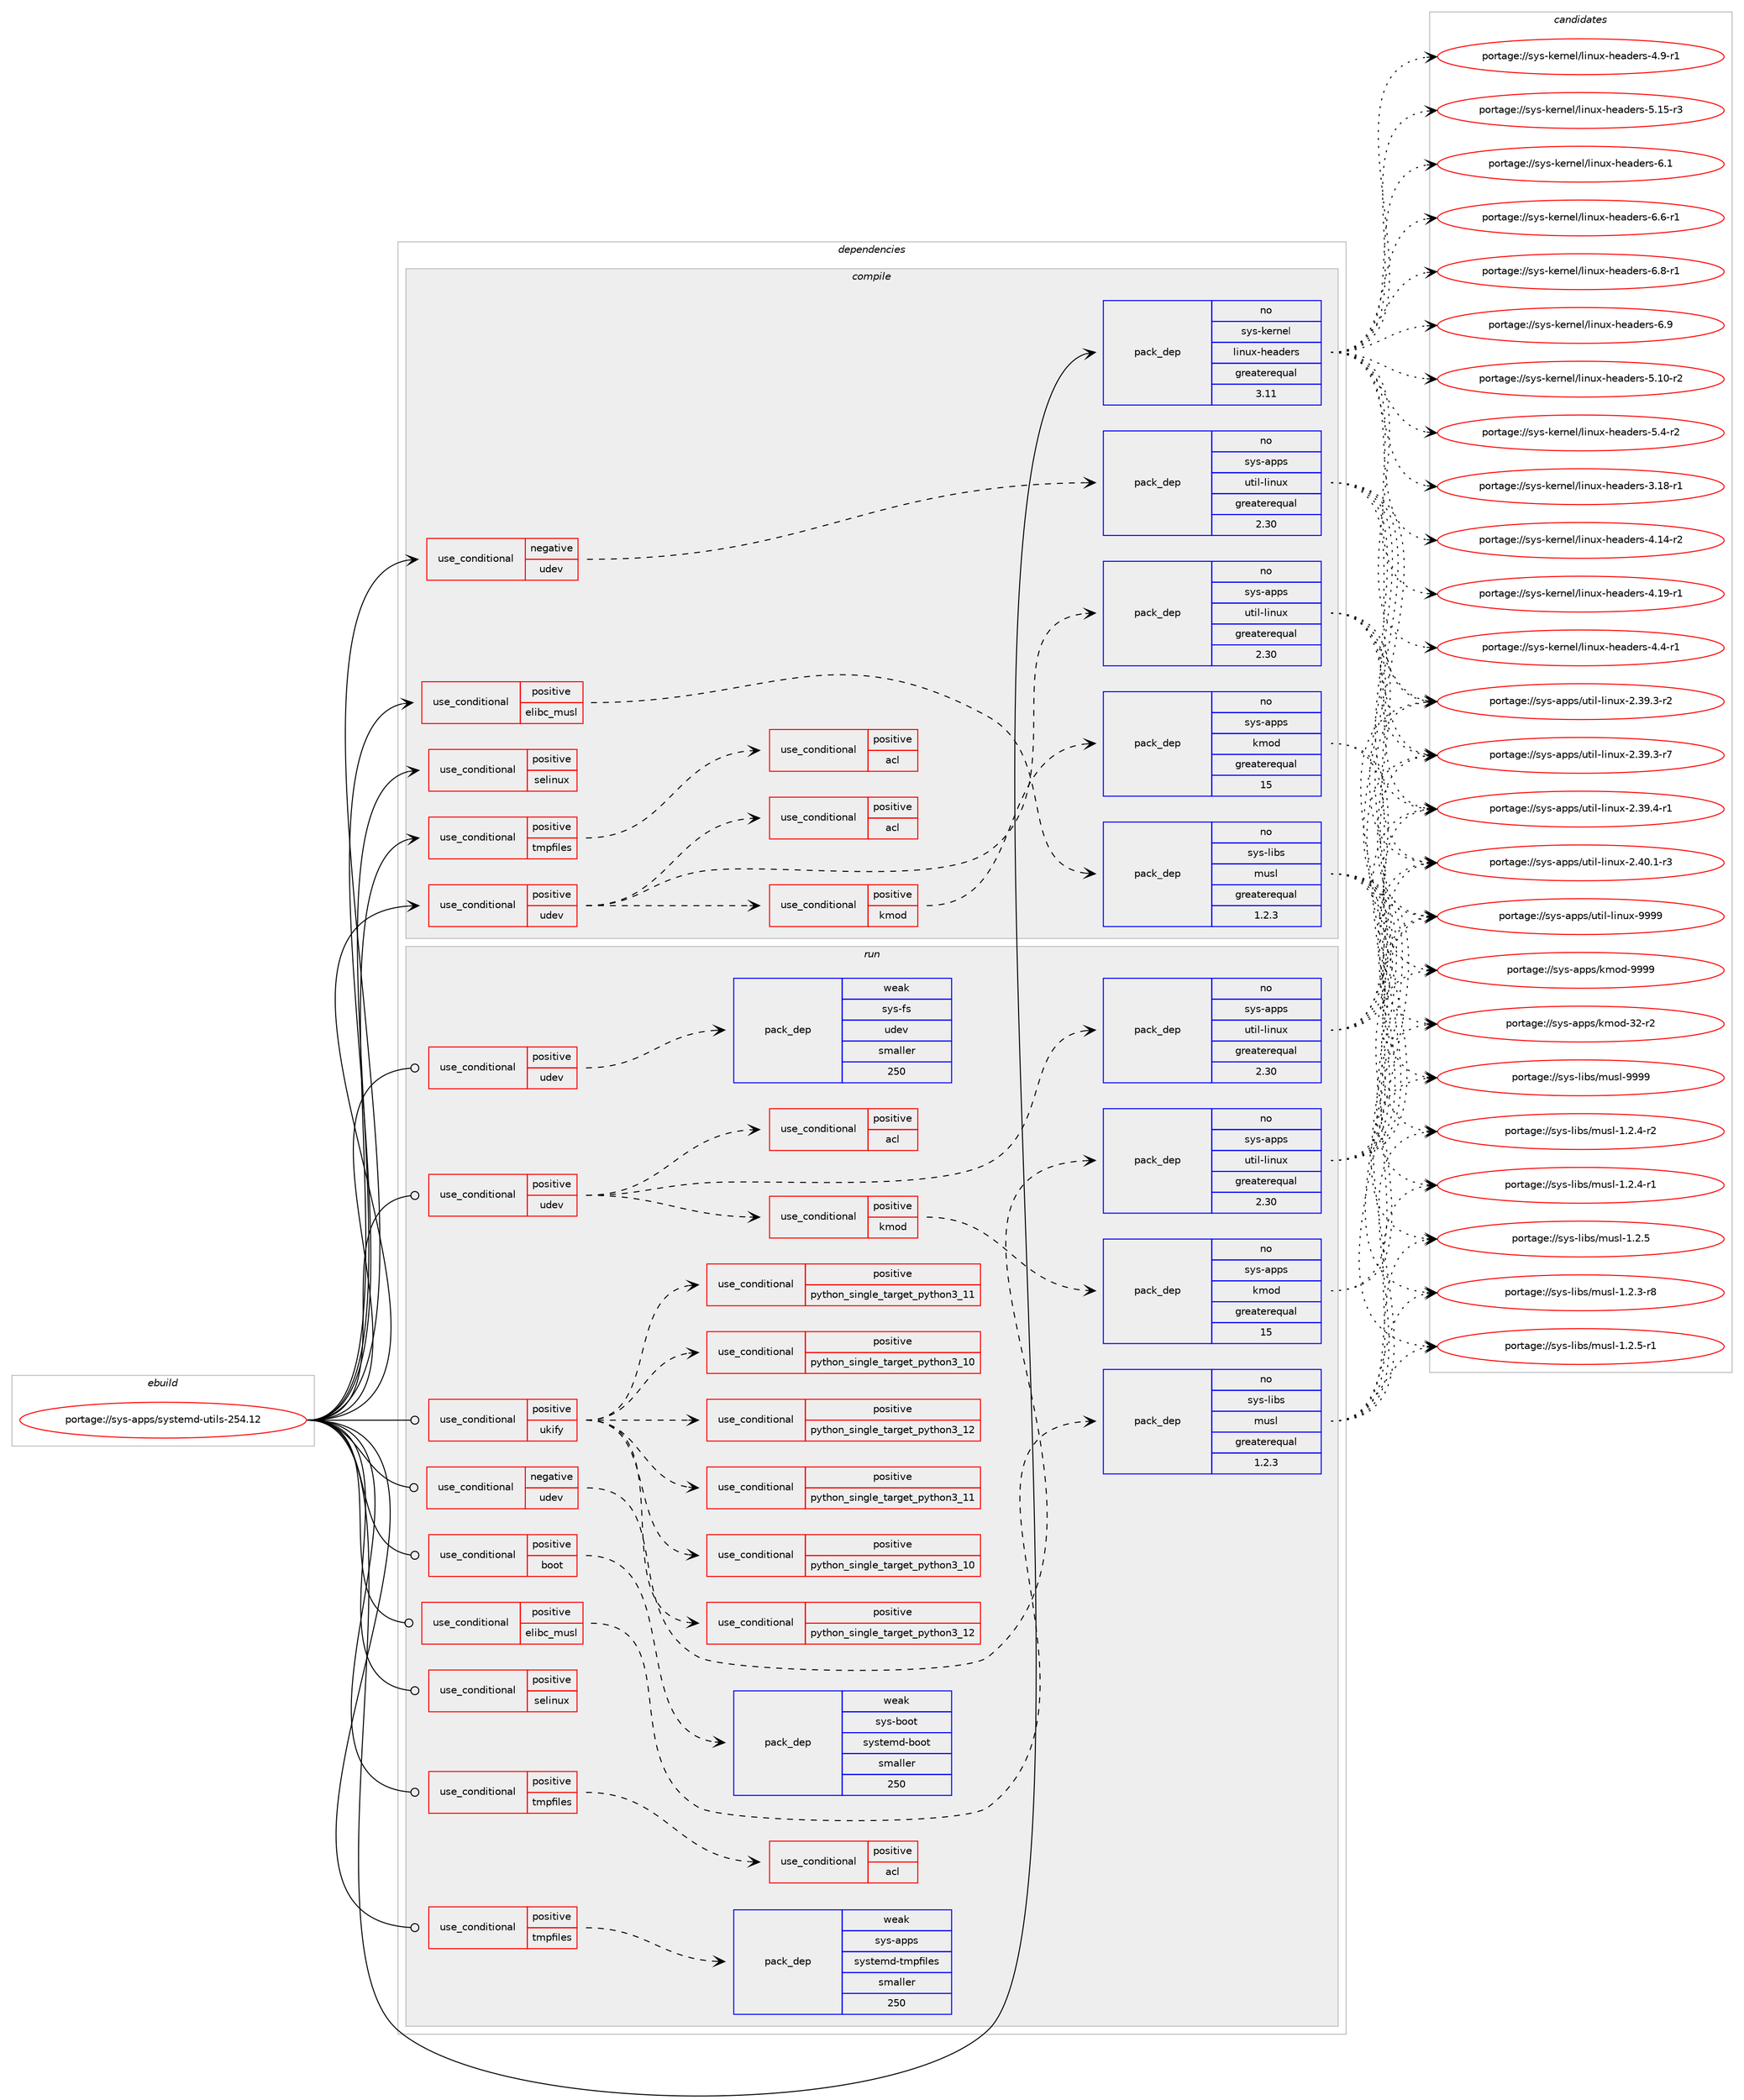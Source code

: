 digraph prolog {

# *************
# Graph options
# *************

newrank=true;
concentrate=true;
compound=true;
graph [rankdir=LR,fontname=Helvetica,fontsize=10,ranksep=1.5];#, ranksep=2.5, nodesep=0.2];
edge  [arrowhead=vee];
node  [fontname=Helvetica,fontsize=10];

# **********
# The ebuild
# **********

subgraph cluster_leftcol {
color=gray;
rank=same;
label=<<i>ebuild</i>>;
id [label="portage://sys-apps/systemd-utils-254.12", color=red, width=4, href="../sys-apps/systemd-utils-254.12.svg"];
}

# ****************
# The dependencies
# ****************

subgraph cluster_midcol {
color=gray;
label=<<i>dependencies</i>>;
subgraph cluster_compile {
fillcolor="#eeeeee";
style=filled;
label=<<i>compile</i>>;
subgraph cond109995 {
dependency213628 [label=<<TABLE BORDER="0" CELLBORDER="1" CELLSPACING="0" CELLPADDING="4"><TR><TD ROWSPAN="3" CELLPADDING="10">use_conditional</TD></TR><TR><TD>negative</TD></TR><TR><TD>udev</TD></TR></TABLE>>, shape=none, color=red];
subgraph pack100772 {
dependency213629 [label=<<TABLE BORDER="0" CELLBORDER="1" CELLSPACING="0" CELLPADDING="4" WIDTH="220"><TR><TD ROWSPAN="6" CELLPADDING="30">pack_dep</TD></TR><TR><TD WIDTH="110">no</TD></TR><TR><TD>sys-apps</TD></TR><TR><TD>util-linux</TD></TR><TR><TD>greaterequal</TD></TR><TR><TD>2.30</TD></TR></TABLE>>, shape=none, color=blue];
}
dependency213628:e -> dependency213629:w [weight=20,style="dashed",arrowhead="vee"];
# *** BEGIN UNKNOWN DEPENDENCY TYPE (TODO) ***
# dependency213628 -> package_dependency(portage://sys-apps/systemd-utils-254.12,install,no,sys-libs,libcap,none,[,,],[slot(0),equal],[])
# *** END UNKNOWN DEPENDENCY TYPE (TODO) ***

# *** BEGIN UNKNOWN DEPENDENCY TYPE (TODO) ***
# dependency213628 -> package_dependency(portage://sys-apps/systemd-utils-254.12,install,no,virtual,libcrypt,none,[,,],any_same_slot,[])
# *** END UNKNOWN DEPENDENCY TYPE (TODO) ***

}
id:e -> dependency213628:w [weight=20,style="solid",arrowhead="vee"];
subgraph cond109996 {
dependency213630 [label=<<TABLE BORDER="0" CELLBORDER="1" CELLSPACING="0" CELLPADDING="4"><TR><TD ROWSPAN="3" CELLPADDING="10">use_conditional</TD></TR><TR><TD>positive</TD></TR><TR><TD>elibc_musl</TD></TR></TABLE>>, shape=none, color=red];
subgraph pack100773 {
dependency213631 [label=<<TABLE BORDER="0" CELLBORDER="1" CELLSPACING="0" CELLPADDING="4" WIDTH="220"><TR><TD ROWSPAN="6" CELLPADDING="30">pack_dep</TD></TR><TR><TD WIDTH="110">no</TD></TR><TR><TD>sys-libs</TD></TR><TR><TD>musl</TD></TR><TR><TD>greaterequal</TD></TR><TR><TD>1.2.3</TD></TR></TABLE>>, shape=none, color=blue];
}
dependency213630:e -> dependency213631:w [weight=20,style="dashed",arrowhead="vee"];
}
id:e -> dependency213630:w [weight=20,style="solid",arrowhead="vee"];
subgraph cond109997 {
dependency213632 [label=<<TABLE BORDER="0" CELLBORDER="1" CELLSPACING="0" CELLPADDING="4"><TR><TD ROWSPAN="3" CELLPADDING="10">use_conditional</TD></TR><TR><TD>positive</TD></TR><TR><TD>selinux</TD></TR></TABLE>>, shape=none, color=red];
# *** BEGIN UNKNOWN DEPENDENCY TYPE (TODO) ***
# dependency213632 -> package_dependency(portage://sys-apps/systemd-utils-254.12,install,no,sys-libs,libselinux,none,[,,],[slot(0),equal],[])
# *** END UNKNOWN DEPENDENCY TYPE (TODO) ***

}
id:e -> dependency213632:w [weight=20,style="solid",arrowhead="vee"];
subgraph cond109998 {
dependency213633 [label=<<TABLE BORDER="0" CELLBORDER="1" CELLSPACING="0" CELLPADDING="4"><TR><TD ROWSPAN="3" CELLPADDING="10">use_conditional</TD></TR><TR><TD>positive</TD></TR><TR><TD>tmpfiles</TD></TR></TABLE>>, shape=none, color=red];
subgraph cond109999 {
dependency213634 [label=<<TABLE BORDER="0" CELLBORDER="1" CELLSPACING="0" CELLPADDING="4"><TR><TD ROWSPAN="3" CELLPADDING="10">use_conditional</TD></TR><TR><TD>positive</TD></TR><TR><TD>acl</TD></TR></TABLE>>, shape=none, color=red];
# *** BEGIN UNKNOWN DEPENDENCY TYPE (TODO) ***
# dependency213634 -> package_dependency(portage://sys-apps/systemd-utils-254.12,install,no,sys-apps,acl,none,[,,],[slot(0),equal],[])
# *** END UNKNOWN DEPENDENCY TYPE (TODO) ***

}
dependency213633:e -> dependency213634:w [weight=20,style="dashed",arrowhead="vee"];
}
id:e -> dependency213633:w [weight=20,style="solid",arrowhead="vee"];
subgraph cond110000 {
dependency213635 [label=<<TABLE BORDER="0" CELLBORDER="1" CELLSPACING="0" CELLPADDING="4"><TR><TD ROWSPAN="3" CELLPADDING="10">use_conditional</TD></TR><TR><TD>positive</TD></TR><TR><TD>udev</TD></TR></TABLE>>, shape=none, color=red];
subgraph pack100774 {
dependency213636 [label=<<TABLE BORDER="0" CELLBORDER="1" CELLSPACING="0" CELLPADDING="4" WIDTH="220"><TR><TD ROWSPAN="6" CELLPADDING="30">pack_dep</TD></TR><TR><TD WIDTH="110">no</TD></TR><TR><TD>sys-apps</TD></TR><TR><TD>util-linux</TD></TR><TR><TD>greaterequal</TD></TR><TR><TD>2.30</TD></TR></TABLE>>, shape=none, color=blue];
}
dependency213635:e -> dependency213636:w [weight=20,style="dashed",arrowhead="vee"];
# *** BEGIN UNKNOWN DEPENDENCY TYPE (TODO) ***
# dependency213635 -> package_dependency(portage://sys-apps/systemd-utils-254.12,install,no,sys-libs,libcap,none,[,,],[slot(0),equal],[use(optenable(abi_x86_32),negative),use(optenable(abi_x86_64),negative),use(optenable(abi_x86_x32),negative),use(optenable(abi_mips_n32),negative),use(optenable(abi_mips_n64),negative),use(optenable(abi_mips_o32),negative),use(optenable(abi_s390_32),negative),use(optenable(abi_s390_64),negative)])
# *** END UNKNOWN DEPENDENCY TYPE (TODO) ***

# *** BEGIN UNKNOWN DEPENDENCY TYPE (TODO) ***
# dependency213635 -> package_dependency(portage://sys-apps/systemd-utils-254.12,install,no,virtual,libcrypt,none,[,,],any_same_slot,[use(optenable(abi_x86_32),negative),use(optenable(abi_x86_64),negative),use(optenable(abi_x86_x32),negative),use(optenable(abi_mips_n32),negative),use(optenable(abi_mips_n64),negative),use(optenable(abi_mips_o32),negative),use(optenable(abi_s390_32),negative),use(optenable(abi_s390_64),negative)])
# *** END UNKNOWN DEPENDENCY TYPE (TODO) ***

subgraph cond110001 {
dependency213637 [label=<<TABLE BORDER="0" CELLBORDER="1" CELLSPACING="0" CELLPADDING="4"><TR><TD ROWSPAN="3" CELLPADDING="10">use_conditional</TD></TR><TR><TD>positive</TD></TR><TR><TD>acl</TD></TR></TABLE>>, shape=none, color=red];
# *** BEGIN UNKNOWN DEPENDENCY TYPE (TODO) ***
# dependency213637 -> package_dependency(portage://sys-apps/systemd-utils-254.12,install,no,sys-apps,acl,none,[,,],[slot(0),equal],[])
# *** END UNKNOWN DEPENDENCY TYPE (TODO) ***

}
dependency213635:e -> dependency213637:w [weight=20,style="dashed",arrowhead="vee"];
subgraph cond110002 {
dependency213638 [label=<<TABLE BORDER="0" CELLBORDER="1" CELLSPACING="0" CELLPADDING="4"><TR><TD ROWSPAN="3" CELLPADDING="10">use_conditional</TD></TR><TR><TD>positive</TD></TR><TR><TD>kmod</TD></TR></TABLE>>, shape=none, color=red];
subgraph pack100775 {
dependency213639 [label=<<TABLE BORDER="0" CELLBORDER="1" CELLSPACING="0" CELLPADDING="4" WIDTH="220"><TR><TD ROWSPAN="6" CELLPADDING="30">pack_dep</TD></TR><TR><TD WIDTH="110">no</TD></TR><TR><TD>sys-apps</TD></TR><TR><TD>kmod</TD></TR><TR><TD>greaterequal</TD></TR><TR><TD>15</TD></TR></TABLE>>, shape=none, color=blue];
}
dependency213638:e -> dependency213639:w [weight=20,style="dashed",arrowhead="vee"];
}
dependency213635:e -> dependency213638:w [weight=20,style="dashed",arrowhead="vee"];
}
id:e -> dependency213635:w [weight=20,style="solid",arrowhead="vee"];
subgraph pack100776 {
dependency213640 [label=<<TABLE BORDER="0" CELLBORDER="1" CELLSPACING="0" CELLPADDING="4" WIDTH="220"><TR><TD ROWSPAN="6" CELLPADDING="30">pack_dep</TD></TR><TR><TD WIDTH="110">no</TD></TR><TR><TD>sys-kernel</TD></TR><TR><TD>linux-headers</TD></TR><TR><TD>greaterequal</TD></TR><TR><TD>3.11</TD></TR></TABLE>>, shape=none, color=blue];
}
id:e -> dependency213640:w [weight=20,style="solid",arrowhead="vee"];
}
subgraph cluster_compileandrun {
fillcolor="#eeeeee";
style=filled;
label=<<i>compile and run</i>>;
}
subgraph cluster_run {
fillcolor="#eeeeee";
style=filled;
label=<<i>run</i>>;
subgraph cond110003 {
dependency213641 [label=<<TABLE BORDER="0" CELLBORDER="1" CELLSPACING="0" CELLPADDING="4"><TR><TD ROWSPAN="3" CELLPADDING="10">use_conditional</TD></TR><TR><TD>negative</TD></TR><TR><TD>udev</TD></TR></TABLE>>, shape=none, color=red];
subgraph pack100777 {
dependency213642 [label=<<TABLE BORDER="0" CELLBORDER="1" CELLSPACING="0" CELLPADDING="4" WIDTH="220"><TR><TD ROWSPAN="6" CELLPADDING="30">pack_dep</TD></TR><TR><TD WIDTH="110">no</TD></TR><TR><TD>sys-apps</TD></TR><TR><TD>util-linux</TD></TR><TR><TD>greaterequal</TD></TR><TR><TD>2.30</TD></TR></TABLE>>, shape=none, color=blue];
}
dependency213641:e -> dependency213642:w [weight=20,style="dashed",arrowhead="vee"];
# *** BEGIN UNKNOWN DEPENDENCY TYPE (TODO) ***
# dependency213641 -> package_dependency(portage://sys-apps/systemd-utils-254.12,run,no,sys-libs,libcap,none,[,,],[slot(0),equal],[])
# *** END UNKNOWN DEPENDENCY TYPE (TODO) ***

# *** BEGIN UNKNOWN DEPENDENCY TYPE (TODO) ***
# dependency213641 -> package_dependency(portage://sys-apps/systemd-utils-254.12,run,no,virtual,libcrypt,none,[,,],any_same_slot,[])
# *** END UNKNOWN DEPENDENCY TYPE (TODO) ***

}
id:e -> dependency213641:w [weight=20,style="solid",arrowhead="odot"];
subgraph cond110004 {
dependency213643 [label=<<TABLE BORDER="0" CELLBORDER="1" CELLSPACING="0" CELLPADDING="4"><TR><TD ROWSPAN="3" CELLPADDING="10">use_conditional</TD></TR><TR><TD>positive</TD></TR><TR><TD>boot</TD></TR></TABLE>>, shape=none, color=red];
subgraph pack100778 {
dependency213644 [label=<<TABLE BORDER="0" CELLBORDER="1" CELLSPACING="0" CELLPADDING="4" WIDTH="220"><TR><TD ROWSPAN="6" CELLPADDING="30">pack_dep</TD></TR><TR><TD WIDTH="110">weak</TD></TR><TR><TD>sys-boot</TD></TR><TR><TD>systemd-boot</TD></TR><TR><TD>smaller</TD></TR><TR><TD>250</TD></TR></TABLE>>, shape=none, color=blue];
}
dependency213643:e -> dependency213644:w [weight=20,style="dashed",arrowhead="vee"];
}
id:e -> dependency213643:w [weight=20,style="solid",arrowhead="odot"];
subgraph cond110005 {
dependency213645 [label=<<TABLE BORDER="0" CELLBORDER="1" CELLSPACING="0" CELLPADDING="4"><TR><TD ROWSPAN="3" CELLPADDING="10">use_conditional</TD></TR><TR><TD>positive</TD></TR><TR><TD>elibc_musl</TD></TR></TABLE>>, shape=none, color=red];
subgraph pack100779 {
dependency213646 [label=<<TABLE BORDER="0" CELLBORDER="1" CELLSPACING="0" CELLPADDING="4" WIDTH="220"><TR><TD ROWSPAN="6" CELLPADDING="30">pack_dep</TD></TR><TR><TD WIDTH="110">no</TD></TR><TR><TD>sys-libs</TD></TR><TR><TD>musl</TD></TR><TR><TD>greaterequal</TD></TR><TR><TD>1.2.3</TD></TR></TABLE>>, shape=none, color=blue];
}
dependency213645:e -> dependency213646:w [weight=20,style="dashed",arrowhead="vee"];
}
id:e -> dependency213645:w [weight=20,style="solid",arrowhead="odot"];
subgraph cond110006 {
dependency213647 [label=<<TABLE BORDER="0" CELLBORDER="1" CELLSPACING="0" CELLPADDING="4"><TR><TD ROWSPAN="3" CELLPADDING="10">use_conditional</TD></TR><TR><TD>positive</TD></TR><TR><TD>selinux</TD></TR></TABLE>>, shape=none, color=red];
# *** BEGIN UNKNOWN DEPENDENCY TYPE (TODO) ***
# dependency213647 -> package_dependency(portage://sys-apps/systemd-utils-254.12,run,no,sys-libs,libselinux,none,[,,],[slot(0),equal],[])
# *** END UNKNOWN DEPENDENCY TYPE (TODO) ***

}
id:e -> dependency213647:w [weight=20,style="solid",arrowhead="odot"];
subgraph cond110007 {
dependency213648 [label=<<TABLE BORDER="0" CELLBORDER="1" CELLSPACING="0" CELLPADDING="4"><TR><TD ROWSPAN="3" CELLPADDING="10">use_conditional</TD></TR><TR><TD>positive</TD></TR><TR><TD>tmpfiles</TD></TR></TABLE>>, shape=none, color=red];
subgraph cond110008 {
dependency213649 [label=<<TABLE BORDER="0" CELLBORDER="1" CELLSPACING="0" CELLPADDING="4"><TR><TD ROWSPAN="3" CELLPADDING="10">use_conditional</TD></TR><TR><TD>positive</TD></TR><TR><TD>acl</TD></TR></TABLE>>, shape=none, color=red];
# *** BEGIN UNKNOWN DEPENDENCY TYPE (TODO) ***
# dependency213649 -> package_dependency(portage://sys-apps/systemd-utils-254.12,run,no,sys-apps,acl,none,[,,],[slot(0),equal],[])
# *** END UNKNOWN DEPENDENCY TYPE (TODO) ***

}
dependency213648:e -> dependency213649:w [weight=20,style="dashed",arrowhead="vee"];
}
id:e -> dependency213648:w [weight=20,style="solid",arrowhead="odot"];
subgraph cond110009 {
dependency213650 [label=<<TABLE BORDER="0" CELLBORDER="1" CELLSPACING="0" CELLPADDING="4"><TR><TD ROWSPAN="3" CELLPADDING="10">use_conditional</TD></TR><TR><TD>positive</TD></TR><TR><TD>tmpfiles</TD></TR></TABLE>>, shape=none, color=red];
subgraph pack100780 {
dependency213651 [label=<<TABLE BORDER="0" CELLBORDER="1" CELLSPACING="0" CELLPADDING="4" WIDTH="220"><TR><TD ROWSPAN="6" CELLPADDING="30">pack_dep</TD></TR><TR><TD WIDTH="110">weak</TD></TR><TR><TD>sys-apps</TD></TR><TR><TD>systemd-tmpfiles</TD></TR><TR><TD>smaller</TD></TR><TR><TD>250</TD></TR></TABLE>>, shape=none, color=blue];
}
dependency213650:e -> dependency213651:w [weight=20,style="dashed",arrowhead="vee"];
}
id:e -> dependency213650:w [weight=20,style="solid",arrowhead="odot"];
subgraph cond110010 {
dependency213652 [label=<<TABLE BORDER="0" CELLBORDER="1" CELLSPACING="0" CELLPADDING="4"><TR><TD ROWSPAN="3" CELLPADDING="10">use_conditional</TD></TR><TR><TD>positive</TD></TR><TR><TD>udev</TD></TR></TABLE>>, shape=none, color=red];
# *** BEGIN UNKNOWN DEPENDENCY TYPE (TODO) ***
# dependency213652 -> package_dependency(portage://sys-apps/systemd-utils-254.12,run,no,acct-group,audio,none,[,,],[],[])
# *** END UNKNOWN DEPENDENCY TYPE (TODO) ***

# *** BEGIN UNKNOWN DEPENDENCY TYPE (TODO) ***
# dependency213652 -> package_dependency(portage://sys-apps/systemd-utils-254.12,run,no,acct-group,cdrom,none,[,,],[],[])
# *** END UNKNOWN DEPENDENCY TYPE (TODO) ***

# *** BEGIN UNKNOWN DEPENDENCY TYPE (TODO) ***
# dependency213652 -> package_dependency(portage://sys-apps/systemd-utils-254.12,run,no,acct-group,dialout,none,[,,],[],[])
# *** END UNKNOWN DEPENDENCY TYPE (TODO) ***

# *** BEGIN UNKNOWN DEPENDENCY TYPE (TODO) ***
# dependency213652 -> package_dependency(portage://sys-apps/systemd-utils-254.12,run,no,acct-group,disk,none,[,,],[],[])
# *** END UNKNOWN DEPENDENCY TYPE (TODO) ***

# *** BEGIN UNKNOWN DEPENDENCY TYPE (TODO) ***
# dependency213652 -> package_dependency(portage://sys-apps/systemd-utils-254.12,run,no,acct-group,floppy,none,[,,],[],[])
# *** END UNKNOWN DEPENDENCY TYPE (TODO) ***

# *** BEGIN UNKNOWN DEPENDENCY TYPE (TODO) ***
# dependency213652 -> package_dependency(portage://sys-apps/systemd-utils-254.12,run,no,acct-group,input,none,[,,],[],[])
# *** END UNKNOWN DEPENDENCY TYPE (TODO) ***

# *** BEGIN UNKNOWN DEPENDENCY TYPE (TODO) ***
# dependency213652 -> package_dependency(portage://sys-apps/systemd-utils-254.12,run,no,acct-group,kmem,none,[,,],[],[])
# *** END UNKNOWN DEPENDENCY TYPE (TODO) ***

# *** BEGIN UNKNOWN DEPENDENCY TYPE (TODO) ***
# dependency213652 -> package_dependency(portage://sys-apps/systemd-utils-254.12,run,no,acct-group,kvm,none,[,,],[],[])
# *** END UNKNOWN DEPENDENCY TYPE (TODO) ***

# *** BEGIN UNKNOWN DEPENDENCY TYPE (TODO) ***
# dependency213652 -> package_dependency(portage://sys-apps/systemd-utils-254.12,run,no,acct-group,lp,none,[,,],[],[])
# *** END UNKNOWN DEPENDENCY TYPE (TODO) ***

# *** BEGIN UNKNOWN DEPENDENCY TYPE (TODO) ***
# dependency213652 -> package_dependency(portage://sys-apps/systemd-utils-254.12,run,no,acct-group,render,none,[,,],[],[])
# *** END UNKNOWN DEPENDENCY TYPE (TODO) ***

# *** BEGIN UNKNOWN DEPENDENCY TYPE (TODO) ***
# dependency213652 -> package_dependency(portage://sys-apps/systemd-utils-254.12,run,no,acct-group,sgx,none,[,,],[],[])
# *** END UNKNOWN DEPENDENCY TYPE (TODO) ***

# *** BEGIN UNKNOWN DEPENDENCY TYPE (TODO) ***
# dependency213652 -> package_dependency(portage://sys-apps/systemd-utils-254.12,run,no,acct-group,tape,none,[,,],[],[])
# *** END UNKNOWN DEPENDENCY TYPE (TODO) ***

# *** BEGIN UNKNOWN DEPENDENCY TYPE (TODO) ***
# dependency213652 -> package_dependency(portage://sys-apps/systemd-utils-254.12,run,no,acct-group,tty,none,[,,],[],[])
# *** END UNKNOWN DEPENDENCY TYPE (TODO) ***

# *** BEGIN UNKNOWN DEPENDENCY TYPE (TODO) ***
# dependency213652 -> package_dependency(portage://sys-apps/systemd-utils-254.12,run,no,acct-group,usb,none,[,,],[],[])
# *** END UNKNOWN DEPENDENCY TYPE (TODO) ***

# *** BEGIN UNKNOWN DEPENDENCY TYPE (TODO) ***
# dependency213652 -> package_dependency(portage://sys-apps/systemd-utils-254.12,run,no,acct-group,video,none,[,,],[],[])
# *** END UNKNOWN DEPENDENCY TYPE (TODO) ***

# *** BEGIN UNKNOWN DEPENDENCY TYPE (TODO) ***
# dependency213652 -> package_dependency(portage://sys-apps/systemd-utils-254.12,run,weak,sys-apps,gentoo-systemd-integration,none,[,,],[],[])
# *** END UNKNOWN DEPENDENCY TYPE (TODO) ***

# *** BEGIN UNKNOWN DEPENDENCY TYPE (TODO) ***
# dependency213652 -> package_dependency(portage://sys-apps/systemd-utils-254.12,run,weak,sys-apps,hwids,none,[,,],[],[use(enable(udev),none)])
# *** END UNKNOWN DEPENDENCY TYPE (TODO) ***

subgraph pack100781 {
dependency213653 [label=<<TABLE BORDER="0" CELLBORDER="1" CELLSPACING="0" CELLPADDING="4" WIDTH="220"><TR><TD ROWSPAN="6" CELLPADDING="30">pack_dep</TD></TR><TR><TD WIDTH="110">weak</TD></TR><TR><TD>sys-fs</TD></TR><TR><TD>udev</TD></TR><TR><TD>smaller</TD></TR><TR><TD>250</TD></TR></TABLE>>, shape=none, color=blue];
}
dependency213652:e -> dependency213653:w [weight=20,style="dashed",arrowhead="vee"];
# *** BEGIN UNKNOWN DEPENDENCY TYPE (TODO) ***
# dependency213652 -> package_dependency(portage://sys-apps/systemd-utils-254.12,run,weak,sys-fs,eudev,none,[,,],[],[])
# *** END UNKNOWN DEPENDENCY TYPE (TODO) ***

}
id:e -> dependency213652:w [weight=20,style="solid",arrowhead="odot"];
subgraph cond110011 {
dependency213654 [label=<<TABLE BORDER="0" CELLBORDER="1" CELLSPACING="0" CELLPADDING="4"><TR><TD ROWSPAN="3" CELLPADDING="10">use_conditional</TD></TR><TR><TD>positive</TD></TR><TR><TD>udev</TD></TR></TABLE>>, shape=none, color=red];
subgraph pack100782 {
dependency213655 [label=<<TABLE BORDER="0" CELLBORDER="1" CELLSPACING="0" CELLPADDING="4" WIDTH="220"><TR><TD ROWSPAN="6" CELLPADDING="30">pack_dep</TD></TR><TR><TD WIDTH="110">no</TD></TR><TR><TD>sys-apps</TD></TR><TR><TD>util-linux</TD></TR><TR><TD>greaterequal</TD></TR><TR><TD>2.30</TD></TR></TABLE>>, shape=none, color=blue];
}
dependency213654:e -> dependency213655:w [weight=20,style="dashed",arrowhead="vee"];
# *** BEGIN UNKNOWN DEPENDENCY TYPE (TODO) ***
# dependency213654 -> package_dependency(portage://sys-apps/systemd-utils-254.12,run,no,sys-libs,libcap,none,[,,],[slot(0),equal],[use(optenable(abi_x86_32),negative),use(optenable(abi_x86_64),negative),use(optenable(abi_x86_x32),negative),use(optenable(abi_mips_n32),negative),use(optenable(abi_mips_n64),negative),use(optenable(abi_mips_o32),negative),use(optenable(abi_s390_32),negative),use(optenable(abi_s390_64),negative)])
# *** END UNKNOWN DEPENDENCY TYPE (TODO) ***

# *** BEGIN UNKNOWN DEPENDENCY TYPE (TODO) ***
# dependency213654 -> package_dependency(portage://sys-apps/systemd-utils-254.12,run,no,virtual,libcrypt,none,[,,],any_same_slot,[use(optenable(abi_x86_32),negative),use(optenable(abi_x86_64),negative),use(optenable(abi_x86_x32),negative),use(optenable(abi_mips_n32),negative),use(optenable(abi_mips_n64),negative),use(optenable(abi_mips_o32),negative),use(optenable(abi_s390_32),negative),use(optenable(abi_s390_64),negative)])
# *** END UNKNOWN DEPENDENCY TYPE (TODO) ***

subgraph cond110012 {
dependency213656 [label=<<TABLE BORDER="0" CELLBORDER="1" CELLSPACING="0" CELLPADDING="4"><TR><TD ROWSPAN="3" CELLPADDING="10">use_conditional</TD></TR><TR><TD>positive</TD></TR><TR><TD>acl</TD></TR></TABLE>>, shape=none, color=red];
# *** BEGIN UNKNOWN DEPENDENCY TYPE (TODO) ***
# dependency213656 -> package_dependency(portage://sys-apps/systemd-utils-254.12,run,no,sys-apps,acl,none,[,,],[slot(0),equal],[])
# *** END UNKNOWN DEPENDENCY TYPE (TODO) ***

}
dependency213654:e -> dependency213656:w [weight=20,style="dashed",arrowhead="vee"];
subgraph cond110013 {
dependency213657 [label=<<TABLE BORDER="0" CELLBORDER="1" CELLSPACING="0" CELLPADDING="4"><TR><TD ROWSPAN="3" CELLPADDING="10">use_conditional</TD></TR><TR><TD>positive</TD></TR><TR><TD>kmod</TD></TR></TABLE>>, shape=none, color=red];
subgraph pack100783 {
dependency213658 [label=<<TABLE BORDER="0" CELLBORDER="1" CELLSPACING="0" CELLPADDING="4" WIDTH="220"><TR><TD ROWSPAN="6" CELLPADDING="30">pack_dep</TD></TR><TR><TD WIDTH="110">no</TD></TR><TR><TD>sys-apps</TD></TR><TR><TD>kmod</TD></TR><TR><TD>greaterequal</TD></TR><TR><TD>15</TD></TR></TABLE>>, shape=none, color=blue];
}
dependency213657:e -> dependency213658:w [weight=20,style="dashed",arrowhead="vee"];
}
dependency213654:e -> dependency213657:w [weight=20,style="dashed",arrowhead="vee"];
}
id:e -> dependency213654:w [weight=20,style="solid",arrowhead="odot"];
subgraph cond110014 {
dependency213659 [label=<<TABLE BORDER="0" CELLBORDER="1" CELLSPACING="0" CELLPADDING="4"><TR><TD ROWSPAN="3" CELLPADDING="10">use_conditional</TD></TR><TR><TD>positive</TD></TR><TR><TD>ukify</TD></TR></TABLE>>, shape=none, color=red];
subgraph cond110015 {
dependency213660 [label=<<TABLE BORDER="0" CELLBORDER="1" CELLSPACING="0" CELLPADDING="4"><TR><TD ROWSPAN="3" CELLPADDING="10">use_conditional</TD></TR><TR><TD>positive</TD></TR><TR><TD>python_single_target_python3_10</TD></TR></TABLE>>, shape=none, color=red];
# *** BEGIN UNKNOWN DEPENDENCY TYPE (TODO) ***
# dependency213660 -> package_dependency(portage://sys-apps/systemd-utils-254.12,run,no,dev-lang,python,none,[,,],[slot(3.10)],[])
# *** END UNKNOWN DEPENDENCY TYPE (TODO) ***

}
dependency213659:e -> dependency213660:w [weight=20,style="dashed",arrowhead="vee"];
subgraph cond110016 {
dependency213661 [label=<<TABLE BORDER="0" CELLBORDER="1" CELLSPACING="0" CELLPADDING="4"><TR><TD ROWSPAN="3" CELLPADDING="10">use_conditional</TD></TR><TR><TD>positive</TD></TR><TR><TD>python_single_target_python3_11</TD></TR></TABLE>>, shape=none, color=red];
# *** BEGIN UNKNOWN DEPENDENCY TYPE (TODO) ***
# dependency213661 -> package_dependency(portage://sys-apps/systemd-utils-254.12,run,no,dev-lang,python,none,[,,],[slot(3.11)],[])
# *** END UNKNOWN DEPENDENCY TYPE (TODO) ***

}
dependency213659:e -> dependency213661:w [weight=20,style="dashed",arrowhead="vee"];
subgraph cond110017 {
dependency213662 [label=<<TABLE BORDER="0" CELLBORDER="1" CELLSPACING="0" CELLPADDING="4"><TR><TD ROWSPAN="3" CELLPADDING="10">use_conditional</TD></TR><TR><TD>positive</TD></TR><TR><TD>python_single_target_python3_12</TD></TR></TABLE>>, shape=none, color=red];
# *** BEGIN UNKNOWN DEPENDENCY TYPE (TODO) ***
# dependency213662 -> package_dependency(portage://sys-apps/systemd-utils-254.12,run,no,dev-lang,python,none,[,,],[slot(3.12)],[])
# *** END UNKNOWN DEPENDENCY TYPE (TODO) ***

}
dependency213659:e -> dependency213662:w [weight=20,style="dashed",arrowhead="vee"];
subgraph cond110018 {
dependency213663 [label=<<TABLE BORDER="0" CELLBORDER="1" CELLSPACING="0" CELLPADDING="4"><TR><TD ROWSPAN="3" CELLPADDING="10">use_conditional</TD></TR><TR><TD>positive</TD></TR><TR><TD>python_single_target_python3_10</TD></TR></TABLE>>, shape=none, color=red];
# *** BEGIN UNKNOWN DEPENDENCY TYPE (TODO) ***
# dependency213663 -> package_dependency(portage://sys-apps/systemd-utils-254.12,run,no,dev-python,pefile,none,[,,],[],[use(enable(python_targets_python3_10),negative)])
# *** END UNKNOWN DEPENDENCY TYPE (TODO) ***

}
dependency213659:e -> dependency213663:w [weight=20,style="dashed",arrowhead="vee"];
subgraph cond110019 {
dependency213664 [label=<<TABLE BORDER="0" CELLBORDER="1" CELLSPACING="0" CELLPADDING="4"><TR><TD ROWSPAN="3" CELLPADDING="10">use_conditional</TD></TR><TR><TD>positive</TD></TR><TR><TD>python_single_target_python3_11</TD></TR></TABLE>>, shape=none, color=red];
# *** BEGIN UNKNOWN DEPENDENCY TYPE (TODO) ***
# dependency213664 -> package_dependency(portage://sys-apps/systemd-utils-254.12,run,no,dev-python,pefile,none,[,,],[],[use(enable(python_targets_python3_11),negative)])
# *** END UNKNOWN DEPENDENCY TYPE (TODO) ***

}
dependency213659:e -> dependency213664:w [weight=20,style="dashed",arrowhead="vee"];
subgraph cond110020 {
dependency213665 [label=<<TABLE BORDER="0" CELLBORDER="1" CELLSPACING="0" CELLPADDING="4"><TR><TD ROWSPAN="3" CELLPADDING="10">use_conditional</TD></TR><TR><TD>positive</TD></TR><TR><TD>python_single_target_python3_12</TD></TR></TABLE>>, shape=none, color=red];
# *** BEGIN UNKNOWN DEPENDENCY TYPE (TODO) ***
# dependency213665 -> package_dependency(portage://sys-apps/systemd-utils-254.12,run,no,dev-python,pefile,none,[,,],[],[use(enable(python_targets_python3_12),negative)])
# *** END UNKNOWN DEPENDENCY TYPE (TODO) ***

}
dependency213659:e -> dependency213665:w [weight=20,style="dashed",arrowhead="vee"];
}
id:e -> dependency213659:w [weight=20,style="solid",arrowhead="odot"];
# *** BEGIN UNKNOWN DEPENDENCY TYPE (TODO) ***
# id -> package_dependency(portage://sys-apps/systemd-utils-254.12,run,weak,sys-apps,systemd,none,[,,],[],[])
# *** END UNKNOWN DEPENDENCY TYPE (TODO) ***

}
}

# **************
# The candidates
# **************

subgraph cluster_choices {
rank=same;
color=gray;
label=<<i>candidates</i>>;

subgraph choice100772 {
color=black;
nodesep=1;
choice11512111545971121121154711711610510845108105110117120455046515746514511450 [label="portage://sys-apps/util-linux-2.39.3-r2", color=red, width=4,href="../sys-apps/util-linux-2.39.3-r2.svg"];
choice11512111545971121121154711711610510845108105110117120455046515746514511455 [label="portage://sys-apps/util-linux-2.39.3-r7", color=red, width=4,href="../sys-apps/util-linux-2.39.3-r7.svg"];
choice11512111545971121121154711711610510845108105110117120455046515746524511449 [label="portage://sys-apps/util-linux-2.39.4-r1", color=red, width=4,href="../sys-apps/util-linux-2.39.4-r1.svg"];
choice11512111545971121121154711711610510845108105110117120455046524846494511451 [label="portage://sys-apps/util-linux-2.40.1-r3", color=red, width=4,href="../sys-apps/util-linux-2.40.1-r3.svg"];
choice115121115459711211211547117116105108451081051101171204557575757 [label="portage://sys-apps/util-linux-9999", color=red, width=4,href="../sys-apps/util-linux-9999.svg"];
dependency213629:e -> choice11512111545971121121154711711610510845108105110117120455046515746514511450:w [style=dotted,weight="100"];
dependency213629:e -> choice11512111545971121121154711711610510845108105110117120455046515746514511455:w [style=dotted,weight="100"];
dependency213629:e -> choice11512111545971121121154711711610510845108105110117120455046515746524511449:w [style=dotted,weight="100"];
dependency213629:e -> choice11512111545971121121154711711610510845108105110117120455046524846494511451:w [style=dotted,weight="100"];
dependency213629:e -> choice115121115459711211211547117116105108451081051101171204557575757:w [style=dotted,weight="100"];
}
subgraph choice100773 {
color=black;
nodesep=1;
choice1151211154510810598115471091171151084549465046514511456 [label="portage://sys-libs/musl-1.2.3-r8", color=red, width=4,href="../sys-libs/musl-1.2.3-r8.svg"];
choice1151211154510810598115471091171151084549465046524511449 [label="portage://sys-libs/musl-1.2.4-r1", color=red, width=4,href="../sys-libs/musl-1.2.4-r1.svg"];
choice1151211154510810598115471091171151084549465046524511450 [label="portage://sys-libs/musl-1.2.4-r2", color=red, width=4,href="../sys-libs/musl-1.2.4-r2.svg"];
choice115121115451081059811547109117115108454946504653 [label="portage://sys-libs/musl-1.2.5", color=red, width=4,href="../sys-libs/musl-1.2.5.svg"];
choice1151211154510810598115471091171151084549465046534511449 [label="portage://sys-libs/musl-1.2.5-r1", color=red, width=4,href="../sys-libs/musl-1.2.5-r1.svg"];
choice1151211154510810598115471091171151084557575757 [label="portage://sys-libs/musl-9999", color=red, width=4,href="../sys-libs/musl-9999.svg"];
dependency213631:e -> choice1151211154510810598115471091171151084549465046514511456:w [style=dotted,weight="100"];
dependency213631:e -> choice1151211154510810598115471091171151084549465046524511449:w [style=dotted,weight="100"];
dependency213631:e -> choice1151211154510810598115471091171151084549465046524511450:w [style=dotted,weight="100"];
dependency213631:e -> choice115121115451081059811547109117115108454946504653:w [style=dotted,weight="100"];
dependency213631:e -> choice1151211154510810598115471091171151084549465046534511449:w [style=dotted,weight="100"];
dependency213631:e -> choice1151211154510810598115471091171151084557575757:w [style=dotted,weight="100"];
}
subgraph choice100774 {
color=black;
nodesep=1;
choice11512111545971121121154711711610510845108105110117120455046515746514511450 [label="portage://sys-apps/util-linux-2.39.3-r2", color=red, width=4,href="../sys-apps/util-linux-2.39.3-r2.svg"];
choice11512111545971121121154711711610510845108105110117120455046515746514511455 [label="portage://sys-apps/util-linux-2.39.3-r7", color=red, width=4,href="../sys-apps/util-linux-2.39.3-r7.svg"];
choice11512111545971121121154711711610510845108105110117120455046515746524511449 [label="portage://sys-apps/util-linux-2.39.4-r1", color=red, width=4,href="../sys-apps/util-linux-2.39.4-r1.svg"];
choice11512111545971121121154711711610510845108105110117120455046524846494511451 [label="portage://sys-apps/util-linux-2.40.1-r3", color=red, width=4,href="../sys-apps/util-linux-2.40.1-r3.svg"];
choice115121115459711211211547117116105108451081051101171204557575757 [label="portage://sys-apps/util-linux-9999", color=red, width=4,href="../sys-apps/util-linux-9999.svg"];
dependency213636:e -> choice11512111545971121121154711711610510845108105110117120455046515746514511450:w [style=dotted,weight="100"];
dependency213636:e -> choice11512111545971121121154711711610510845108105110117120455046515746514511455:w [style=dotted,weight="100"];
dependency213636:e -> choice11512111545971121121154711711610510845108105110117120455046515746524511449:w [style=dotted,weight="100"];
dependency213636:e -> choice11512111545971121121154711711610510845108105110117120455046524846494511451:w [style=dotted,weight="100"];
dependency213636:e -> choice115121115459711211211547117116105108451081051101171204557575757:w [style=dotted,weight="100"];
}
subgraph choice100775 {
color=black;
nodesep=1;
choice1151211154597112112115471071091111004551504511450 [label="portage://sys-apps/kmod-32-r2", color=red, width=4,href="../sys-apps/kmod-32-r2.svg"];
choice1151211154597112112115471071091111004557575757 [label="portage://sys-apps/kmod-9999", color=red, width=4,href="../sys-apps/kmod-9999.svg"];
dependency213639:e -> choice1151211154597112112115471071091111004551504511450:w [style=dotted,weight="100"];
dependency213639:e -> choice1151211154597112112115471071091111004557575757:w [style=dotted,weight="100"];
}
subgraph choice100776 {
color=black;
nodesep=1;
choice1151211154510710111411010110847108105110117120451041019710010111411545514649564511449 [label="portage://sys-kernel/linux-headers-3.18-r1", color=red, width=4,href="../sys-kernel/linux-headers-3.18-r1.svg"];
choice1151211154510710111411010110847108105110117120451041019710010111411545524649524511450 [label="portage://sys-kernel/linux-headers-4.14-r2", color=red, width=4,href="../sys-kernel/linux-headers-4.14-r2.svg"];
choice1151211154510710111411010110847108105110117120451041019710010111411545524649574511449 [label="portage://sys-kernel/linux-headers-4.19-r1", color=red, width=4,href="../sys-kernel/linux-headers-4.19-r1.svg"];
choice11512111545107101114110101108471081051101171204510410197100101114115455246524511449 [label="portage://sys-kernel/linux-headers-4.4-r1", color=red, width=4,href="../sys-kernel/linux-headers-4.4-r1.svg"];
choice11512111545107101114110101108471081051101171204510410197100101114115455246574511449 [label="portage://sys-kernel/linux-headers-4.9-r1", color=red, width=4,href="../sys-kernel/linux-headers-4.9-r1.svg"];
choice1151211154510710111411010110847108105110117120451041019710010111411545534649484511450 [label="portage://sys-kernel/linux-headers-5.10-r2", color=red, width=4,href="../sys-kernel/linux-headers-5.10-r2.svg"];
choice1151211154510710111411010110847108105110117120451041019710010111411545534649534511451 [label="portage://sys-kernel/linux-headers-5.15-r3", color=red, width=4,href="../sys-kernel/linux-headers-5.15-r3.svg"];
choice11512111545107101114110101108471081051101171204510410197100101114115455346524511450 [label="portage://sys-kernel/linux-headers-5.4-r2", color=red, width=4,href="../sys-kernel/linux-headers-5.4-r2.svg"];
choice1151211154510710111411010110847108105110117120451041019710010111411545544649 [label="portage://sys-kernel/linux-headers-6.1", color=red, width=4,href="../sys-kernel/linux-headers-6.1.svg"];
choice11512111545107101114110101108471081051101171204510410197100101114115455446544511449 [label="portage://sys-kernel/linux-headers-6.6-r1", color=red, width=4,href="../sys-kernel/linux-headers-6.6-r1.svg"];
choice11512111545107101114110101108471081051101171204510410197100101114115455446564511449 [label="portage://sys-kernel/linux-headers-6.8-r1", color=red, width=4,href="../sys-kernel/linux-headers-6.8-r1.svg"];
choice1151211154510710111411010110847108105110117120451041019710010111411545544657 [label="portage://sys-kernel/linux-headers-6.9", color=red, width=4,href="../sys-kernel/linux-headers-6.9.svg"];
dependency213640:e -> choice1151211154510710111411010110847108105110117120451041019710010111411545514649564511449:w [style=dotted,weight="100"];
dependency213640:e -> choice1151211154510710111411010110847108105110117120451041019710010111411545524649524511450:w [style=dotted,weight="100"];
dependency213640:e -> choice1151211154510710111411010110847108105110117120451041019710010111411545524649574511449:w [style=dotted,weight="100"];
dependency213640:e -> choice11512111545107101114110101108471081051101171204510410197100101114115455246524511449:w [style=dotted,weight="100"];
dependency213640:e -> choice11512111545107101114110101108471081051101171204510410197100101114115455246574511449:w [style=dotted,weight="100"];
dependency213640:e -> choice1151211154510710111411010110847108105110117120451041019710010111411545534649484511450:w [style=dotted,weight="100"];
dependency213640:e -> choice1151211154510710111411010110847108105110117120451041019710010111411545534649534511451:w [style=dotted,weight="100"];
dependency213640:e -> choice11512111545107101114110101108471081051101171204510410197100101114115455346524511450:w [style=dotted,weight="100"];
dependency213640:e -> choice1151211154510710111411010110847108105110117120451041019710010111411545544649:w [style=dotted,weight="100"];
dependency213640:e -> choice11512111545107101114110101108471081051101171204510410197100101114115455446544511449:w [style=dotted,weight="100"];
dependency213640:e -> choice11512111545107101114110101108471081051101171204510410197100101114115455446564511449:w [style=dotted,weight="100"];
dependency213640:e -> choice1151211154510710111411010110847108105110117120451041019710010111411545544657:w [style=dotted,weight="100"];
}
subgraph choice100777 {
color=black;
nodesep=1;
choice11512111545971121121154711711610510845108105110117120455046515746514511450 [label="portage://sys-apps/util-linux-2.39.3-r2", color=red, width=4,href="../sys-apps/util-linux-2.39.3-r2.svg"];
choice11512111545971121121154711711610510845108105110117120455046515746514511455 [label="portage://sys-apps/util-linux-2.39.3-r7", color=red, width=4,href="../sys-apps/util-linux-2.39.3-r7.svg"];
choice11512111545971121121154711711610510845108105110117120455046515746524511449 [label="portage://sys-apps/util-linux-2.39.4-r1", color=red, width=4,href="../sys-apps/util-linux-2.39.4-r1.svg"];
choice11512111545971121121154711711610510845108105110117120455046524846494511451 [label="portage://sys-apps/util-linux-2.40.1-r3", color=red, width=4,href="../sys-apps/util-linux-2.40.1-r3.svg"];
choice115121115459711211211547117116105108451081051101171204557575757 [label="portage://sys-apps/util-linux-9999", color=red, width=4,href="../sys-apps/util-linux-9999.svg"];
dependency213642:e -> choice11512111545971121121154711711610510845108105110117120455046515746514511450:w [style=dotted,weight="100"];
dependency213642:e -> choice11512111545971121121154711711610510845108105110117120455046515746514511455:w [style=dotted,weight="100"];
dependency213642:e -> choice11512111545971121121154711711610510845108105110117120455046515746524511449:w [style=dotted,weight="100"];
dependency213642:e -> choice11512111545971121121154711711610510845108105110117120455046524846494511451:w [style=dotted,weight="100"];
dependency213642:e -> choice115121115459711211211547117116105108451081051101171204557575757:w [style=dotted,weight="100"];
}
subgraph choice100778 {
color=black;
nodesep=1;
}
subgraph choice100779 {
color=black;
nodesep=1;
choice1151211154510810598115471091171151084549465046514511456 [label="portage://sys-libs/musl-1.2.3-r8", color=red, width=4,href="../sys-libs/musl-1.2.3-r8.svg"];
choice1151211154510810598115471091171151084549465046524511449 [label="portage://sys-libs/musl-1.2.4-r1", color=red, width=4,href="../sys-libs/musl-1.2.4-r1.svg"];
choice1151211154510810598115471091171151084549465046524511450 [label="portage://sys-libs/musl-1.2.4-r2", color=red, width=4,href="../sys-libs/musl-1.2.4-r2.svg"];
choice115121115451081059811547109117115108454946504653 [label="portage://sys-libs/musl-1.2.5", color=red, width=4,href="../sys-libs/musl-1.2.5.svg"];
choice1151211154510810598115471091171151084549465046534511449 [label="portage://sys-libs/musl-1.2.5-r1", color=red, width=4,href="../sys-libs/musl-1.2.5-r1.svg"];
choice1151211154510810598115471091171151084557575757 [label="portage://sys-libs/musl-9999", color=red, width=4,href="../sys-libs/musl-9999.svg"];
dependency213646:e -> choice1151211154510810598115471091171151084549465046514511456:w [style=dotted,weight="100"];
dependency213646:e -> choice1151211154510810598115471091171151084549465046524511449:w [style=dotted,weight="100"];
dependency213646:e -> choice1151211154510810598115471091171151084549465046524511450:w [style=dotted,weight="100"];
dependency213646:e -> choice115121115451081059811547109117115108454946504653:w [style=dotted,weight="100"];
dependency213646:e -> choice1151211154510810598115471091171151084549465046534511449:w [style=dotted,weight="100"];
dependency213646:e -> choice1151211154510810598115471091171151084557575757:w [style=dotted,weight="100"];
}
subgraph choice100780 {
color=black;
nodesep=1;
}
subgraph choice100781 {
color=black;
nodesep=1;
}
subgraph choice100782 {
color=black;
nodesep=1;
choice11512111545971121121154711711610510845108105110117120455046515746514511450 [label="portage://sys-apps/util-linux-2.39.3-r2", color=red, width=4,href="../sys-apps/util-linux-2.39.3-r2.svg"];
choice11512111545971121121154711711610510845108105110117120455046515746514511455 [label="portage://sys-apps/util-linux-2.39.3-r7", color=red, width=4,href="../sys-apps/util-linux-2.39.3-r7.svg"];
choice11512111545971121121154711711610510845108105110117120455046515746524511449 [label="portage://sys-apps/util-linux-2.39.4-r1", color=red, width=4,href="../sys-apps/util-linux-2.39.4-r1.svg"];
choice11512111545971121121154711711610510845108105110117120455046524846494511451 [label="portage://sys-apps/util-linux-2.40.1-r3", color=red, width=4,href="../sys-apps/util-linux-2.40.1-r3.svg"];
choice115121115459711211211547117116105108451081051101171204557575757 [label="portage://sys-apps/util-linux-9999", color=red, width=4,href="../sys-apps/util-linux-9999.svg"];
dependency213655:e -> choice11512111545971121121154711711610510845108105110117120455046515746514511450:w [style=dotted,weight="100"];
dependency213655:e -> choice11512111545971121121154711711610510845108105110117120455046515746514511455:w [style=dotted,weight="100"];
dependency213655:e -> choice11512111545971121121154711711610510845108105110117120455046515746524511449:w [style=dotted,weight="100"];
dependency213655:e -> choice11512111545971121121154711711610510845108105110117120455046524846494511451:w [style=dotted,weight="100"];
dependency213655:e -> choice115121115459711211211547117116105108451081051101171204557575757:w [style=dotted,weight="100"];
}
subgraph choice100783 {
color=black;
nodesep=1;
choice1151211154597112112115471071091111004551504511450 [label="portage://sys-apps/kmod-32-r2", color=red, width=4,href="../sys-apps/kmod-32-r2.svg"];
choice1151211154597112112115471071091111004557575757 [label="portage://sys-apps/kmod-9999", color=red, width=4,href="../sys-apps/kmod-9999.svg"];
dependency213658:e -> choice1151211154597112112115471071091111004551504511450:w [style=dotted,weight="100"];
dependency213658:e -> choice1151211154597112112115471071091111004557575757:w [style=dotted,weight="100"];
}
}

}
